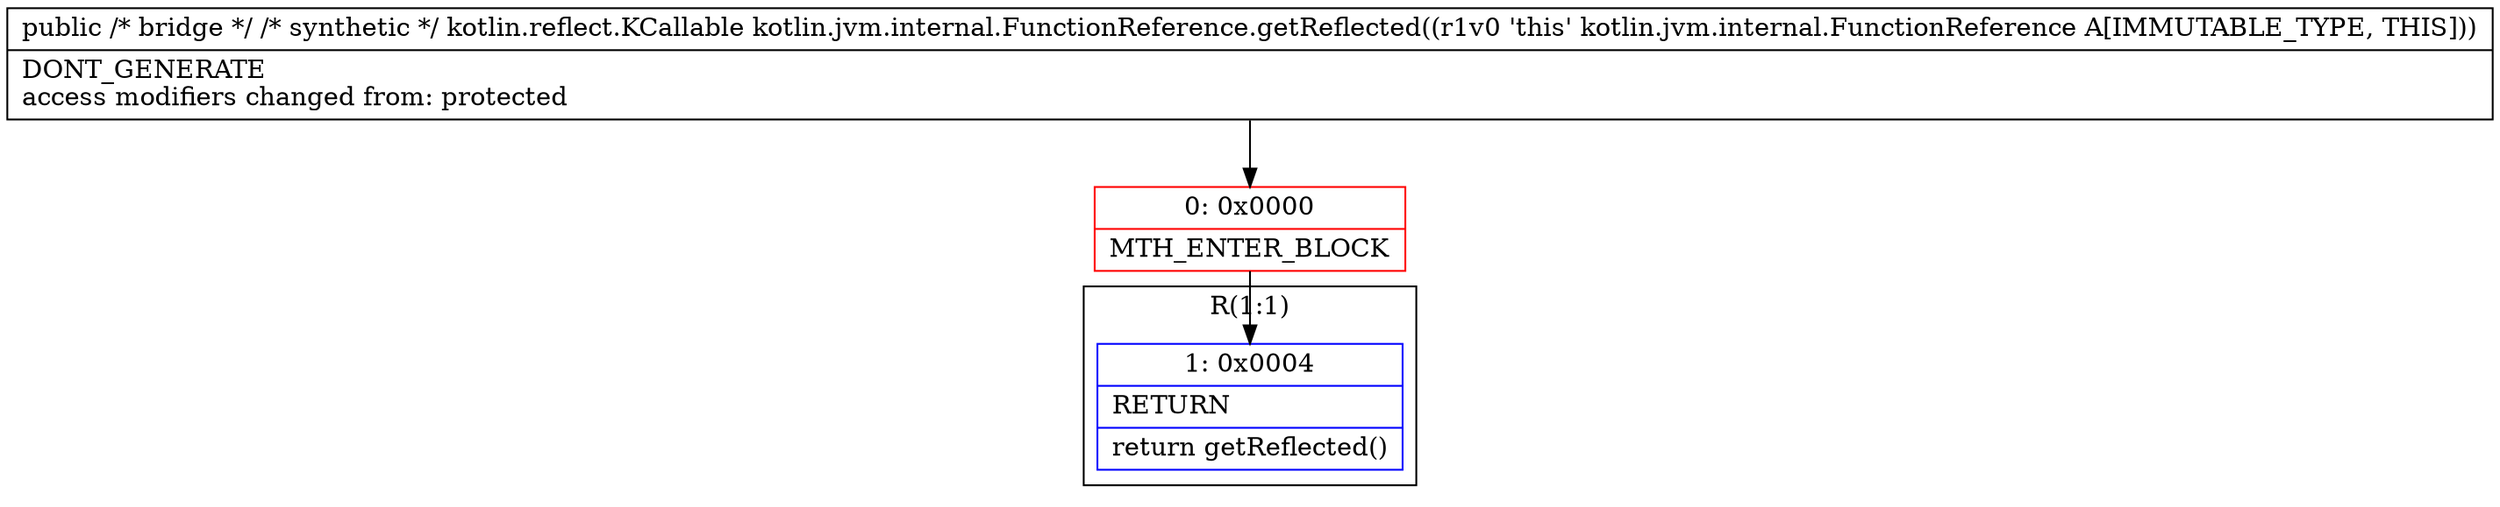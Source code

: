 digraph "CFG forkotlin.jvm.internal.FunctionReference.getReflected()Lkotlin\/reflect\/KCallable;" {
subgraph cluster_Region_1433946759 {
label = "R(1:1)";
node [shape=record,color=blue];
Node_1 [shape=record,label="{1\:\ 0x0004|RETURN\l|return getReflected()\l}"];
}
Node_0 [shape=record,color=red,label="{0\:\ 0x0000|MTH_ENTER_BLOCK\l}"];
MethodNode[shape=record,label="{public \/* bridge *\/ \/* synthetic *\/ kotlin.reflect.KCallable kotlin.jvm.internal.FunctionReference.getReflected((r1v0 'this' kotlin.jvm.internal.FunctionReference A[IMMUTABLE_TYPE, THIS]))  | DONT_GENERATE\laccess modifiers changed from: protected\l}"];
MethodNode -> Node_0;
Node_0 -> Node_1;
}

